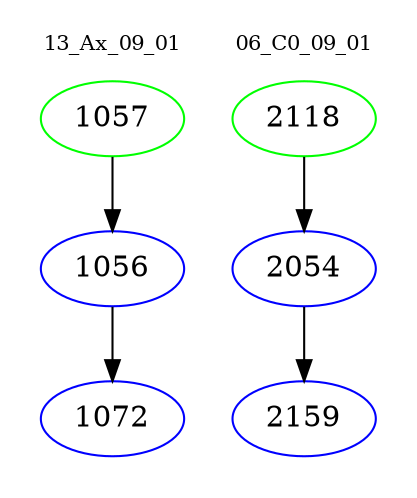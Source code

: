 digraph{
subgraph cluster_0 {
color = white
label = "13_Ax_09_01";
fontsize=10;
T0_1057 [label="1057", color="green"]
T0_1057 -> T0_1056 [color="black"]
T0_1056 [label="1056", color="blue"]
T0_1056 -> T0_1072 [color="black"]
T0_1072 [label="1072", color="blue"]
}
subgraph cluster_1 {
color = white
label = "06_C0_09_01";
fontsize=10;
T1_2118 [label="2118", color="green"]
T1_2118 -> T1_2054 [color="black"]
T1_2054 [label="2054", color="blue"]
T1_2054 -> T1_2159 [color="black"]
T1_2159 [label="2159", color="blue"]
}
}
